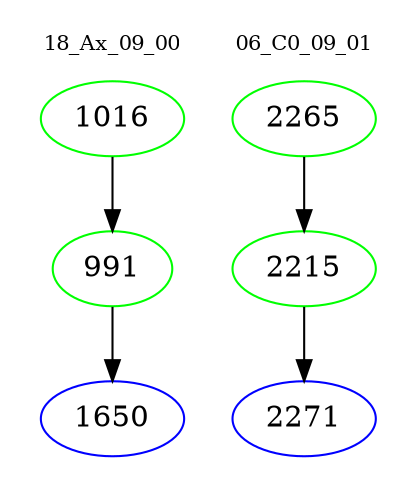 digraph{
subgraph cluster_0 {
color = white
label = "18_Ax_09_00";
fontsize=10;
T0_1016 [label="1016", color="green"]
T0_1016 -> T0_991 [color="black"]
T0_991 [label="991", color="green"]
T0_991 -> T0_1650 [color="black"]
T0_1650 [label="1650", color="blue"]
}
subgraph cluster_1 {
color = white
label = "06_C0_09_01";
fontsize=10;
T1_2265 [label="2265", color="green"]
T1_2265 -> T1_2215 [color="black"]
T1_2215 [label="2215", color="green"]
T1_2215 -> T1_2271 [color="black"]
T1_2271 [label="2271", color="blue"]
}
}

